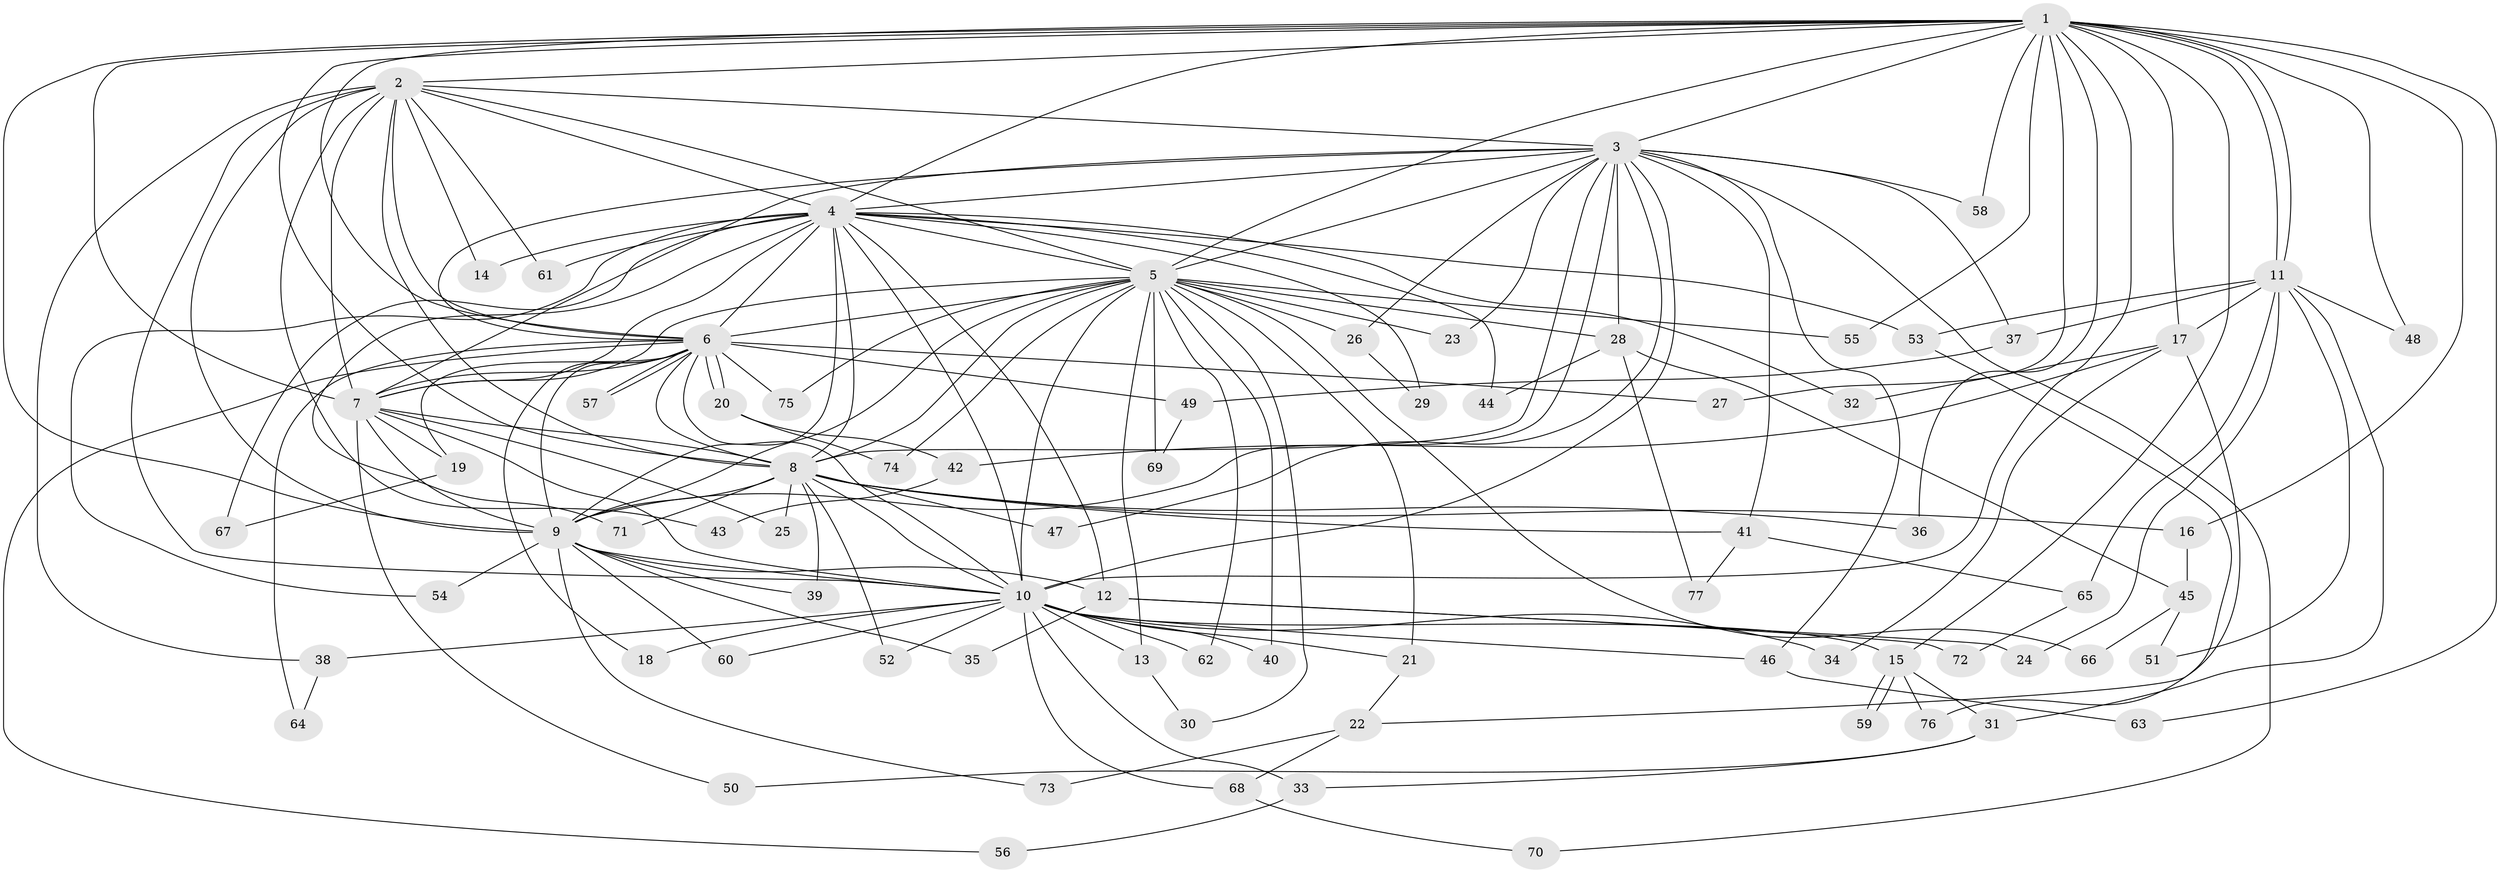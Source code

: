 // Generated by graph-tools (version 1.1) at 2025/14/03/09/25 04:14:18]
// undirected, 77 vertices, 179 edges
graph export_dot {
graph [start="1"]
  node [color=gray90,style=filled];
  1;
  2;
  3;
  4;
  5;
  6;
  7;
  8;
  9;
  10;
  11;
  12;
  13;
  14;
  15;
  16;
  17;
  18;
  19;
  20;
  21;
  22;
  23;
  24;
  25;
  26;
  27;
  28;
  29;
  30;
  31;
  32;
  33;
  34;
  35;
  36;
  37;
  38;
  39;
  40;
  41;
  42;
  43;
  44;
  45;
  46;
  47;
  48;
  49;
  50;
  51;
  52;
  53;
  54;
  55;
  56;
  57;
  58;
  59;
  60;
  61;
  62;
  63;
  64;
  65;
  66;
  67;
  68;
  69;
  70;
  71;
  72;
  73;
  74;
  75;
  76;
  77;
  1 -- 2;
  1 -- 3;
  1 -- 4;
  1 -- 5;
  1 -- 6;
  1 -- 7;
  1 -- 8;
  1 -- 9;
  1 -- 10;
  1 -- 11;
  1 -- 11;
  1 -- 15;
  1 -- 16;
  1 -- 17;
  1 -- 27;
  1 -- 36;
  1 -- 48;
  1 -- 55;
  1 -- 58;
  1 -- 63;
  2 -- 3;
  2 -- 4;
  2 -- 5;
  2 -- 6;
  2 -- 7;
  2 -- 8;
  2 -- 9;
  2 -- 10;
  2 -- 14;
  2 -- 38;
  2 -- 43;
  2 -- 61;
  3 -- 4;
  3 -- 5;
  3 -- 6;
  3 -- 7;
  3 -- 8;
  3 -- 9;
  3 -- 10;
  3 -- 23;
  3 -- 26;
  3 -- 28;
  3 -- 37;
  3 -- 41;
  3 -- 46;
  3 -- 47;
  3 -- 58;
  3 -- 70;
  4 -- 5;
  4 -- 6;
  4 -- 7;
  4 -- 8;
  4 -- 9;
  4 -- 10;
  4 -- 12;
  4 -- 14;
  4 -- 29;
  4 -- 32;
  4 -- 44;
  4 -- 53;
  4 -- 54;
  4 -- 61;
  4 -- 67;
  4 -- 71;
  5 -- 6;
  5 -- 7;
  5 -- 8;
  5 -- 9;
  5 -- 10;
  5 -- 13;
  5 -- 21;
  5 -- 23;
  5 -- 26;
  5 -- 28;
  5 -- 30;
  5 -- 40;
  5 -- 55;
  5 -- 62;
  5 -- 66;
  5 -- 69;
  5 -- 74;
  5 -- 75;
  6 -- 7;
  6 -- 8;
  6 -- 9;
  6 -- 10;
  6 -- 18;
  6 -- 19;
  6 -- 20;
  6 -- 20;
  6 -- 27;
  6 -- 49;
  6 -- 56;
  6 -- 57;
  6 -- 57;
  6 -- 64;
  6 -- 75;
  7 -- 8;
  7 -- 9;
  7 -- 10;
  7 -- 19;
  7 -- 25;
  7 -- 50;
  8 -- 9;
  8 -- 10;
  8 -- 16;
  8 -- 25;
  8 -- 36;
  8 -- 39;
  8 -- 41;
  8 -- 47;
  8 -- 52;
  8 -- 71;
  9 -- 10;
  9 -- 12;
  9 -- 35;
  9 -- 39;
  9 -- 54;
  9 -- 60;
  9 -- 73;
  10 -- 13;
  10 -- 15;
  10 -- 18;
  10 -- 21;
  10 -- 33;
  10 -- 34;
  10 -- 38;
  10 -- 40;
  10 -- 46;
  10 -- 52;
  10 -- 60;
  10 -- 62;
  10 -- 68;
  11 -- 17;
  11 -- 24;
  11 -- 31;
  11 -- 37;
  11 -- 48;
  11 -- 51;
  11 -- 53;
  11 -- 65;
  12 -- 24;
  12 -- 35;
  12 -- 72;
  13 -- 30;
  15 -- 31;
  15 -- 59;
  15 -- 59;
  15 -- 76;
  16 -- 45;
  17 -- 22;
  17 -- 32;
  17 -- 34;
  17 -- 42;
  19 -- 67;
  20 -- 42;
  20 -- 74;
  21 -- 22;
  22 -- 68;
  22 -- 73;
  26 -- 29;
  28 -- 44;
  28 -- 45;
  28 -- 77;
  31 -- 33;
  31 -- 50;
  33 -- 56;
  37 -- 49;
  38 -- 64;
  41 -- 65;
  41 -- 77;
  42 -- 43;
  45 -- 51;
  45 -- 66;
  46 -- 63;
  49 -- 69;
  53 -- 76;
  65 -- 72;
  68 -- 70;
}
